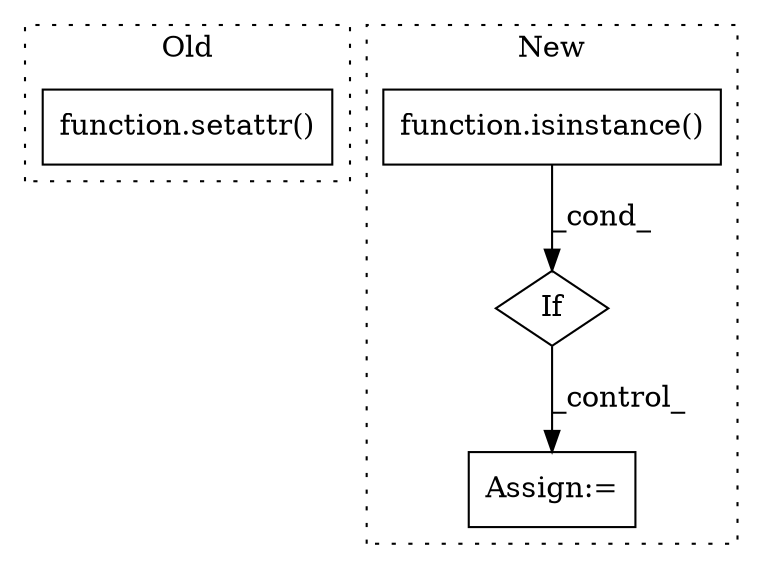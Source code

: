 digraph G {
subgraph cluster0 {
1 [label="function.setattr()" a="75" s="12546,12597" l="8,1" shape="box"];
label = "Old";
style="dotted";
}
subgraph cluster1 {
2 [label="function.isinstance()" a="75" s="12320,12352" l="11,1" shape="box"];
3 [label="If" a="96" s="12317" l="3" shape="diamond"];
4 [label="Assign:=" a="68" s="12850" l="3" shape="box"];
label = "New";
style="dotted";
}
2 -> 3 [label="_cond_"];
3 -> 4 [label="_control_"];
}